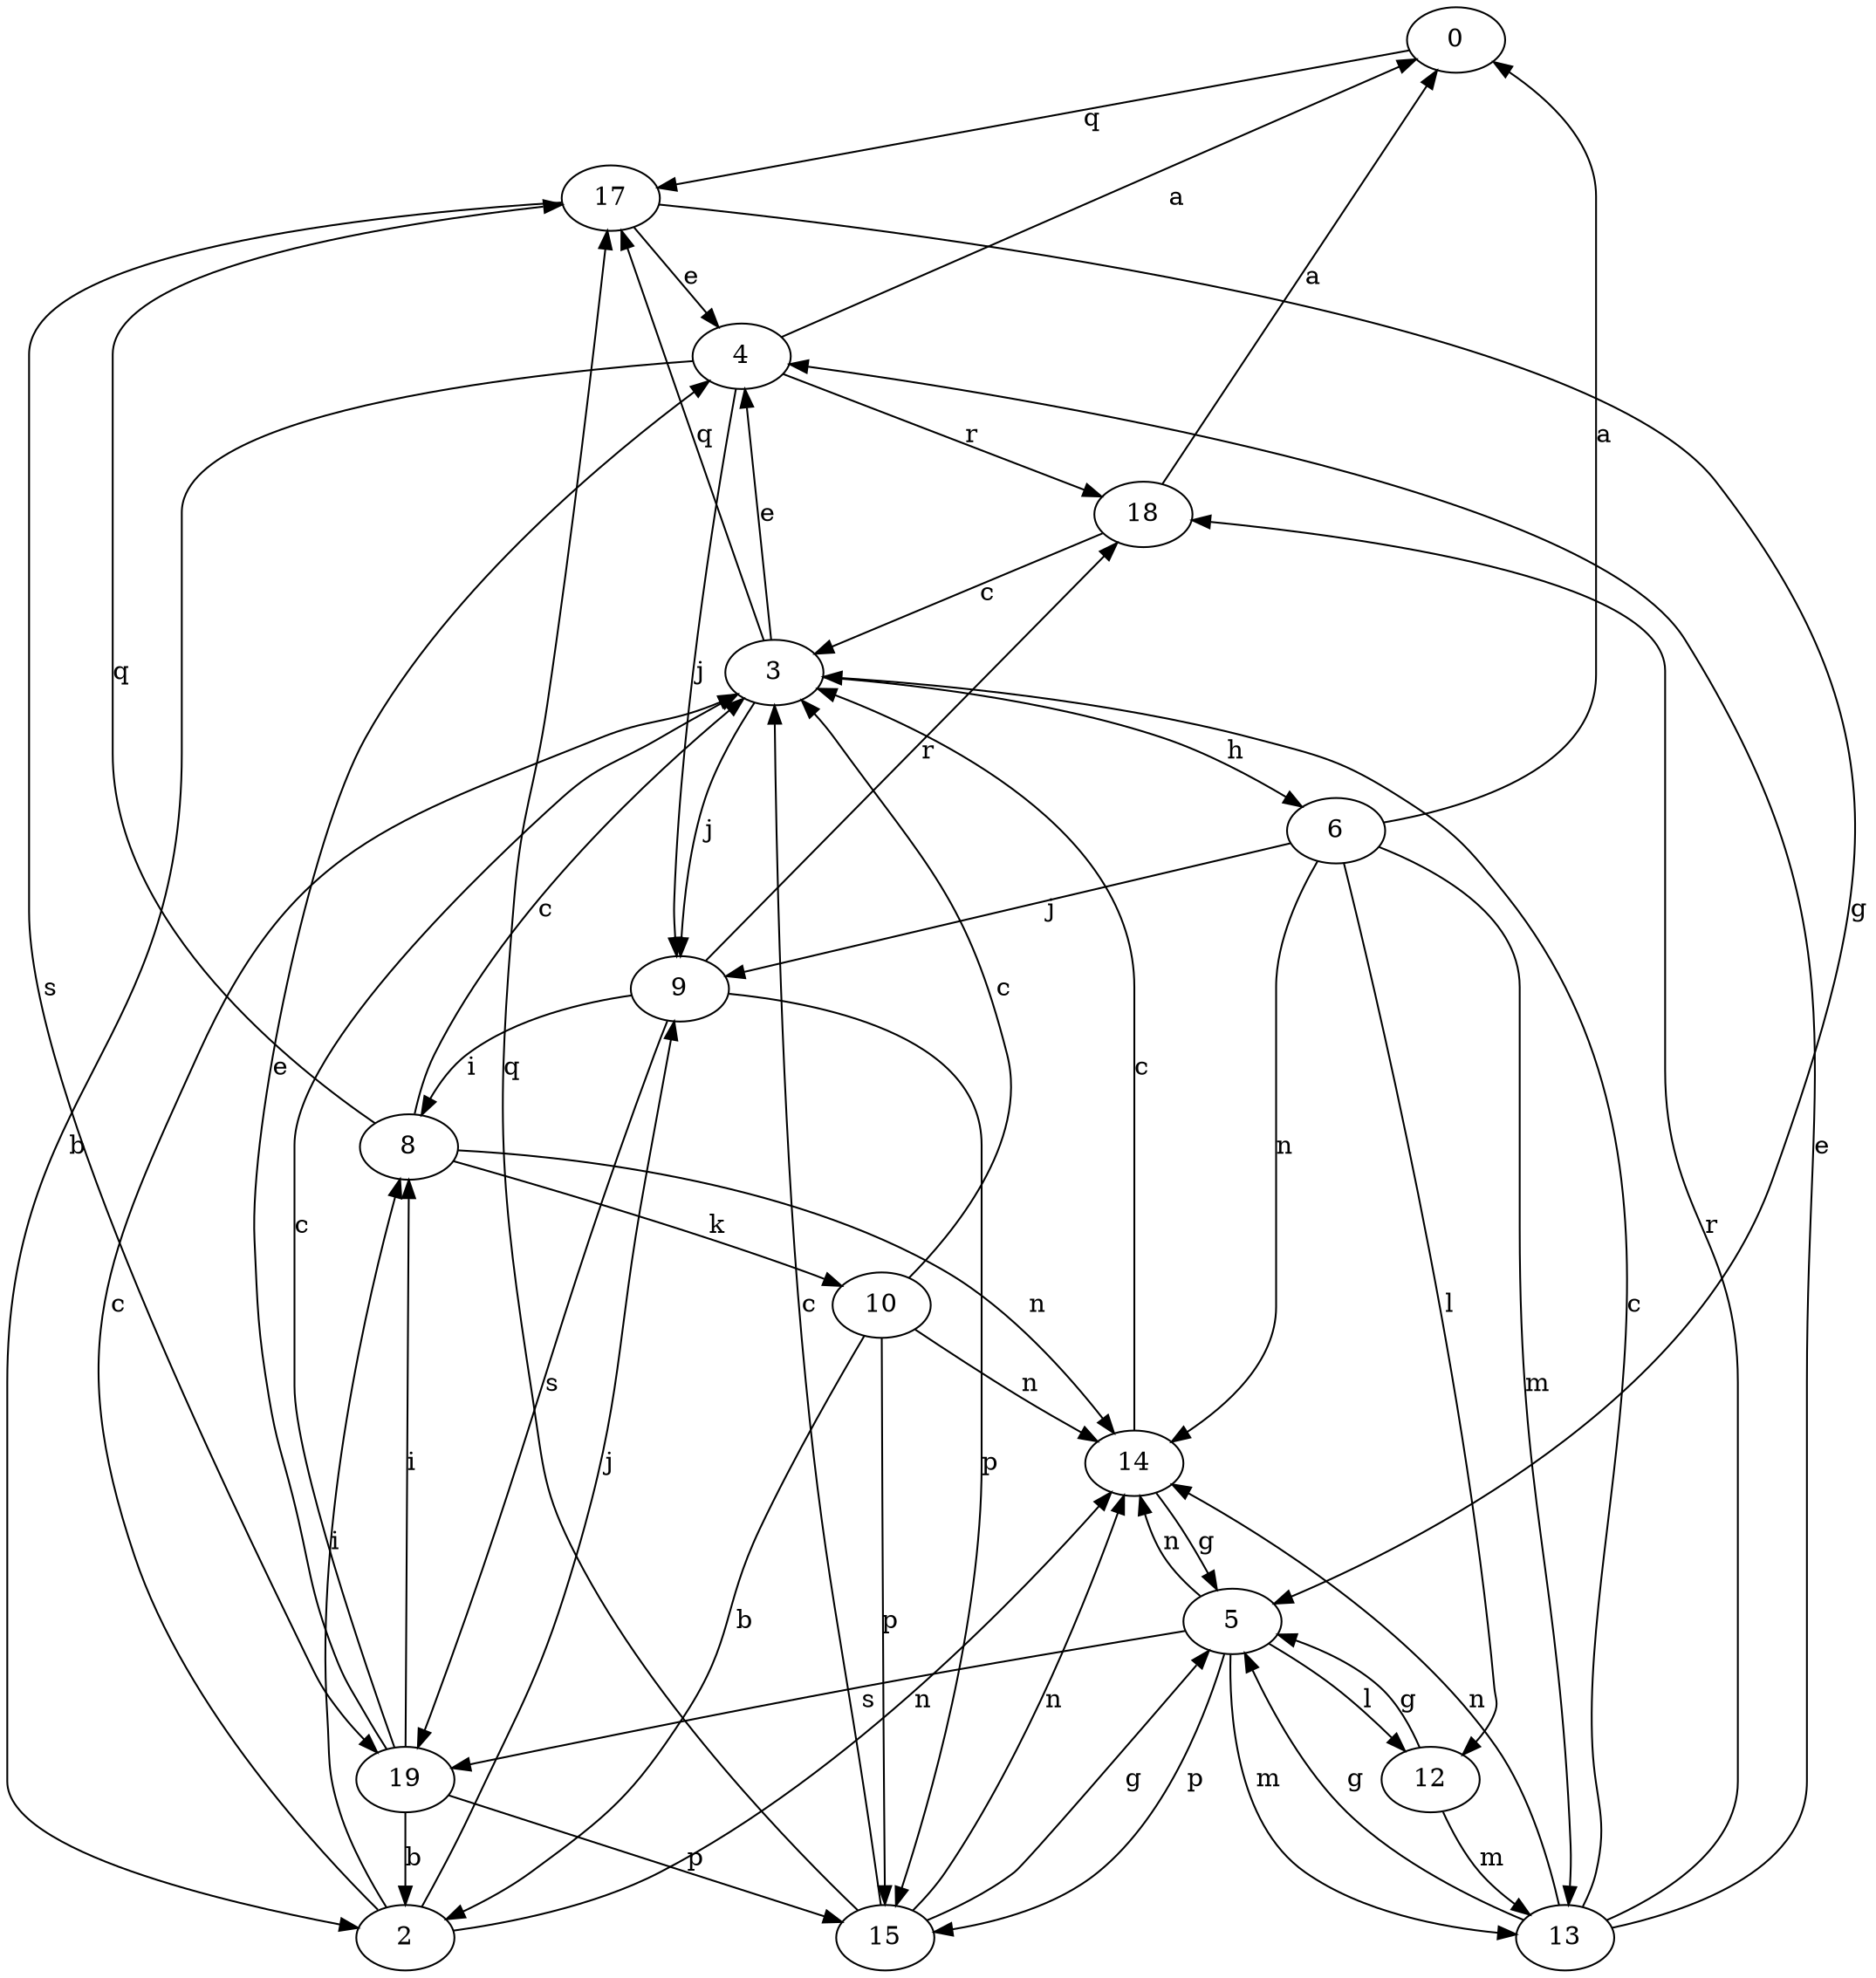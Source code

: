 strict digraph  {
0;
2;
3;
4;
5;
6;
8;
9;
10;
12;
13;
14;
15;
17;
18;
19;
0 -> 17  [label=q];
2 -> 3  [label=c];
2 -> 8  [label=i];
2 -> 9  [label=j];
2 -> 14  [label=n];
3 -> 4  [label=e];
3 -> 6  [label=h];
3 -> 9  [label=j];
3 -> 17  [label=q];
4 -> 0  [label=a];
4 -> 2  [label=b];
4 -> 9  [label=j];
4 -> 18  [label=r];
5 -> 12  [label=l];
5 -> 13  [label=m];
5 -> 14  [label=n];
5 -> 15  [label=p];
5 -> 19  [label=s];
6 -> 0  [label=a];
6 -> 9  [label=j];
6 -> 12  [label=l];
6 -> 13  [label=m];
6 -> 14  [label=n];
8 -> 3  [label=c];
8 -> 10  [label=k];
8 -> 14  [label=n];
8 -> 17  [label=q];
9 -> 8  [label=i];
9 -> 15  [label=p];
9 -> 18  [label=r];
9 -> 19  [label=s];
10 -> 2  [label=b];
10 -> 3  [label=c];
10 -> 14  [label=n];
10 -> 15  [label=p];
12 -> 5  [label=g];
12 -> 13  [label=m];
13 -> 3  [label=c];
13 -> 4  [label=e];
13 -> 5  [label=g];
13 -> 14  [label=n];
13 -> 18  [label=r];
14 -> 3  [label=c];
14 -> 5  [label=g];
15 -> 3  [label=c];
15 -> 5  [label=g];
15 -> 14  [label=n];
15 -> 17  [label=q];
17 -> 4  [label=e];
17 -> 5  [label=g];
17 -> 19  [label=s];
18 -> 0  [label=a];
18 -> 3  [label=c];
19 -> 2  [label=b];
19 -> 3  [label=c];
19 -> 4  [label=e];
19 -> 8  [label=i];
19 -> 15  [label=p];
}

